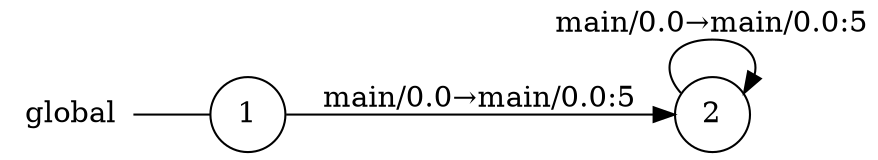 digraph global {
	rankdir="LR";
	n_0 [label="global", shape="plaintext"];
	n_1 [id="1", shape=circle, label="1"];
	n_0 -> n_1 [arrowhead=none];
	n_2 [id="2", shape=circle, label="2"];

	n_2 -> n_2 [id="[$e|1]", label="main/0.0→main/0.0:5"];
	n_1 -> n_2 [id="[$e|0]", label="main/0.0→main/0.0:5"];
}

